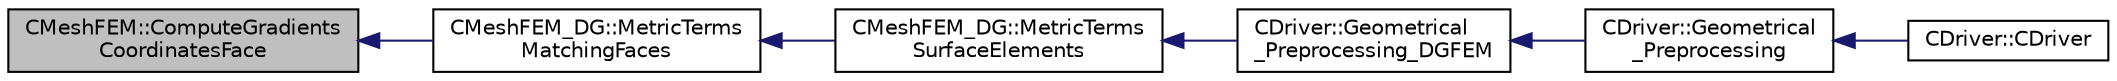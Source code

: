 digraph "CMeshFEM::ComputeGradientsCoordinatesFace"
{
  edge [fontname="Helvetica",fontsize="10",labelfontname="Helvetica",labelfontsize="10"];
  node [fontname="Helvetica",fontsize="10",shape=record];
  rankdir="LR";
  Node59 [label="CMeshFEM::ComputeGradients\lCoordinatesFace",height=0.2,width=0.4,color="black", fillcolor="grey75", style="filled", fontcolor="black"];
  Node59 -> Node60 [dir="back",color="midnightblue",fontsize="10",style="solid",fontname="Helvetica"];
  Node60 [label="CMeshFEM_DG::MetricTerms\lMatchingFaces",height=0.2,width=0.4,color="black", fillcolor="white", style="filled",URL="$class_c_mesh_f_e_m___d_g.html#a3d4741a57aa6edce660894e7873ea3e6",tooltip="Function, which computes the metric terms for internal matching faces. "];
  Node60 -> Node61 [dir="back",color="midnightblue",fontsize="10",style="solid",fontname="Helvetica"];
  Node61 [label="CMeshFEM_DG::MetricTerms\lSurfaceElements",height=0.2,width=0.4,color="black", fillcolor="white", style="filled",URL="$class_c_mesh_f_e_m___d_g.html#a7f08d0f58d93b1883afe60ec117b9d7c",tooltip="Function, which computes the metric terms of the surface elements, both internal faces and physical b..."];
  Node61 -> Node62 [dir="back",color="midnightblue",fontsize="10",style="solid",fontname="Helvetica"];
  Node62 [label="CDriver::Geometrical\l_Preprocessing_DGFEM",height=0.2,width=0.4,color="black", fillcolor="white", style="filled",URL="$class_c_driver.html#a2d9ea1c3d957f03fa5e22fa55e3369a6",tooltip="Do the geometrical preprocessing for the DG FEM solver. "];
  Node62 -> Node63 [dir="back",color="midnightblue",fontsize="10",style="solid",fontname="Helvetica"];
  Node63 [label="CDriver::Geometrical\l_Preprocessing",height=0.2,width=0.4,color="black", fillcolor="white", style="filled",URL="$class_c_driver.html#ad3d55fa299acdb779a7772bcee249004",tooltip="Construction of the edge-based data structure and the multigrid structure. "];
  Node63 -> Node64 [dir="back",color="midnightblue",fontsize="10",style="solid",fontname="Helvetica"];
  Node64 [label="CDriver::CDriver",height=0.2,width=0.4,color="black", fillcolor="white", style="filled",URL="$class_c_driver.html#a3fca4a013a6efa9bbb38fe78a86b5f3d",tooltip="Constructor of the class. "];
}
